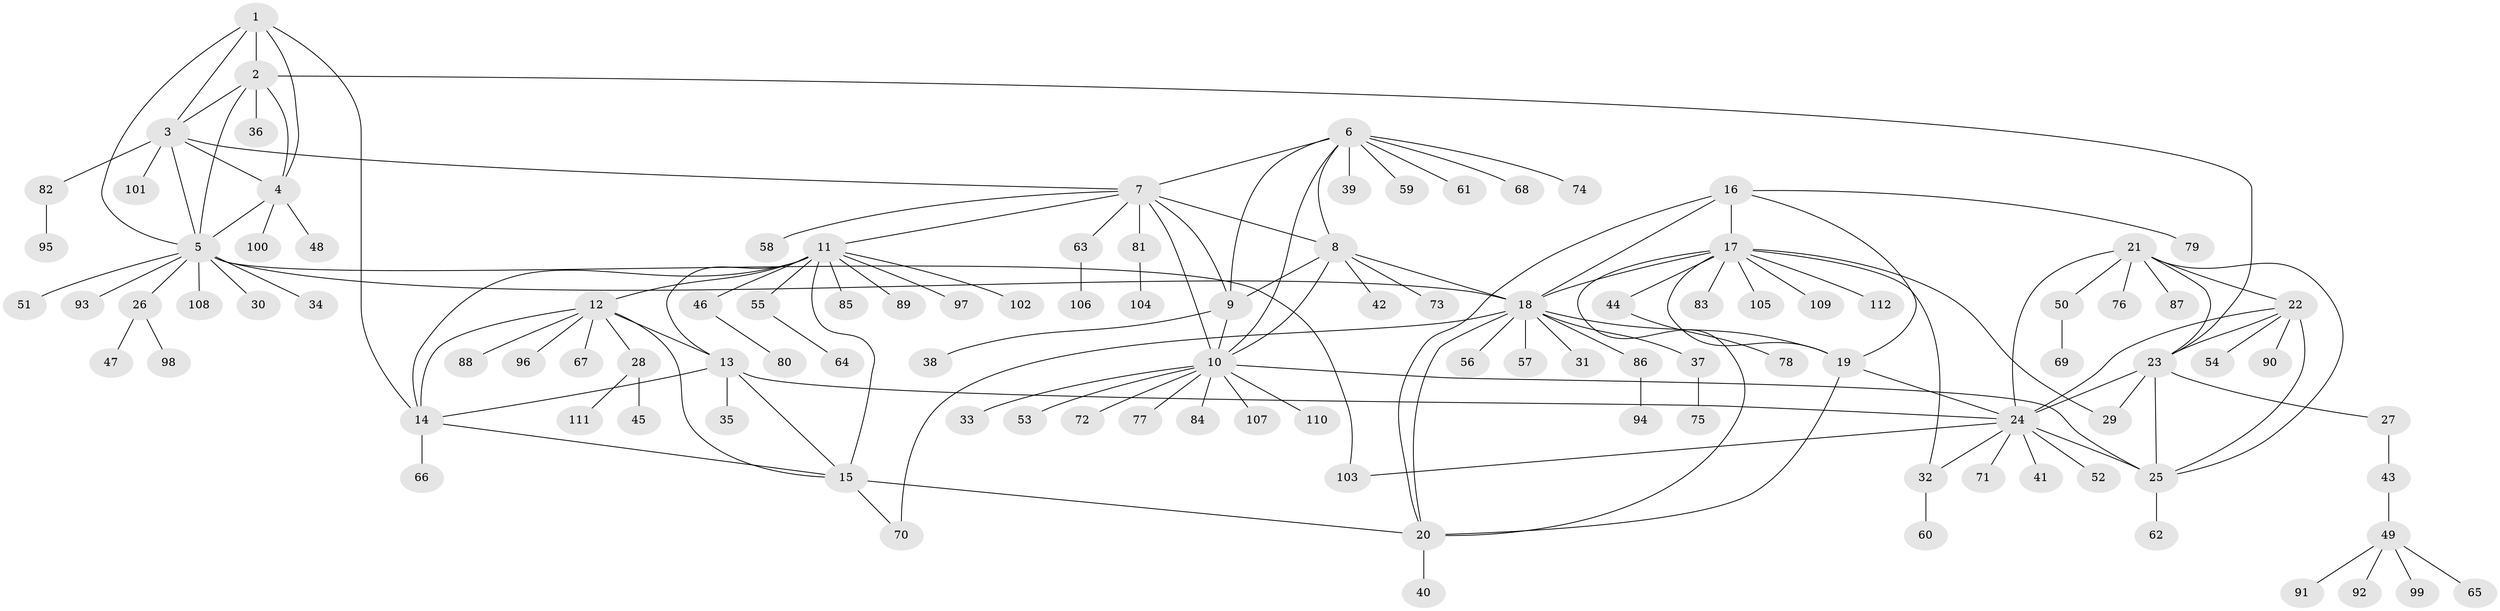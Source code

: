 // Generated by graph-tools (version 1.1) at 2025/56/03/09/25 04:56:04]
// undirected, 112 vertices, 151 edges
graph export_dot {
graph [start="1"]
  node [color=gray90,style=filled];
  1;
  2;
  3;
  4;
  5;
  6;
  7;
  8;
  9;
  10;
  11;
  12;
  13;
  14;
  15;
  16;
  17;
  18;
  19;
  20;
  21;
  22;
  23;
  24;
  25;
  26;
  27;
  28;
  29;
  30;
  31;
  32;
  33;
  34;
  35;
  36;
  37;
  38;
  39;
  40;
  41;
  42;
  43;
  44;
  45;
  46;
  47;
  48;
  49;
  50;
  51;
  52;
  53;
  54;
  55;
  56;
  57;
  58;
  59;
  60;
  61;
  62;
  63;
  64;
  65;
  66;
  67;
  68;
  69;
  70;
  71;
  72;
  73;
  74;
  75;
  76;
  77;
  78;
  79;
  80;
  81;
  82;
  83;
  84;
  85;
  86;
  87;
  88;
  89;
  90;
  91;
  92;
  93;
  94;
  95;
  96;
  97;
  98;
  99;
  100;
  101;
  102;
  103;
  104;
  105;
  106;
  107;
  108;
  109;
  110;
  111;
  112;
  1 -- 2;
  1 -- 3;
  1 -- 4;
  1 -- 5;
  1 -- 14;
  2 -- 3;
  2 -- 4;
  2 -- 5;
  2 -- 23;
  2 -- 36;
  3 -- 4;
  3 -- 5;
  3 -- 7;
  3 -- 82;
  3 -- 101;
  4 -- 5;
  4 -- 48;
  4 -- 100;
  5 -- 18;
  5 -- 26;
  5 -- 30;
  5 -- 34;
  5 -- 51;
  5 -- 93;
  5 -- 103;
  5 -- 108;
  6 -- 7;
  6 -- 8;
  6 -- 9;
  6 -- 10;
  6 -- 39;
  6 -- 59;
  6 -- 61;
  6 -- 68;
  6 -- 74;
  7 -- 8;
  7 -- 9;
  7 -- 10;
  7 -- 11;
  7 -- 58;
  7 -- 63;
  7 -- 81;
  8 -- 9;
  8 -- 10;
  8 -- 18;
  8 -- 42;
  8 -- 73;
  9 -- 10;
  9 -- 38;
  10 -- 25;
  10 -- 33;
  10 -- 53;
  10 -- 72;
  10 -- 77;
  10 -- 84;
  10 -- 107;
  10 -- 110;
  11 -- 12;
  11 -- 13;
  11 -- 14;
  11 -- 15;
  11 -- 46;
  11 -- 55;
  11 -- 85;
  11 -- 89;
  11 -- 97;
  11 -- 102;
  12 -- 13;
  12 -- 14;
  12 -- 15;
  12 -- 28;
  12 -- 67;
  12 -- 88;
  12 -- 96;
  13 -- 14;
  13 -- 15;
  13 -- 24;
  13 -- 35;
  14 -- 15;
  14 -- 66;
  15 -- 20;
  15 -- 70;
  16 -- 17;
  16 -- 18;
  16 -- 19;
  16 -- 20;
  16 -- 79;
  17 -- 18;
  17 -- 19;
  17 -- 20;
  17 -- 29;
  17 -- 32;
  17 -- 44;
  17 -- 83;
  17 -- 105;
  17 -- 109;
  17 -- 112;
  18 -- 19;
  18 -- 20;
  18 -- 31;
  18 -- 37;
  18 -- 56;
  18 -- 57;
  18 -- 70;
  18 -- 86;
  19 -- 20;
  19 -- 24;
  20 -- 40;
  21 -- 22;
  21 -- 23;
  21 -- 24;
  21 -- 25;
  21 -- 50;
  21 -- 76;
  21 -- 87;
  22 -- 23;
  22 -- 24;
  22 -- 25;
  22 -- 54;
  22 -- 90;
  23 -- 24;
  23 -- 25;
  23 -- 27;
  23 -- 29;
  24 -- 25;
  24 -- 32;
  24 -- 41;
  24 -- 52;
  24 -- 71;
  24 -- 103;
  25 -- 62;
  26 -- 47;
  26 -- 98;
  27 -- 43;
  28 -- 45;
  28 -- 111;
  32 -- 60;
  37 -- 75;
  43 -- 49;
  44 -- 78;
  46 -- 80;
  49 -- 65;
  49 -- 91;
  49 -- 92;
  49 -- 99;
  50 -- 69;
  55 -- 64;
  63 -- 106;
  81 -- 104;
  82 -- 95;
  86 -- 94;
}
